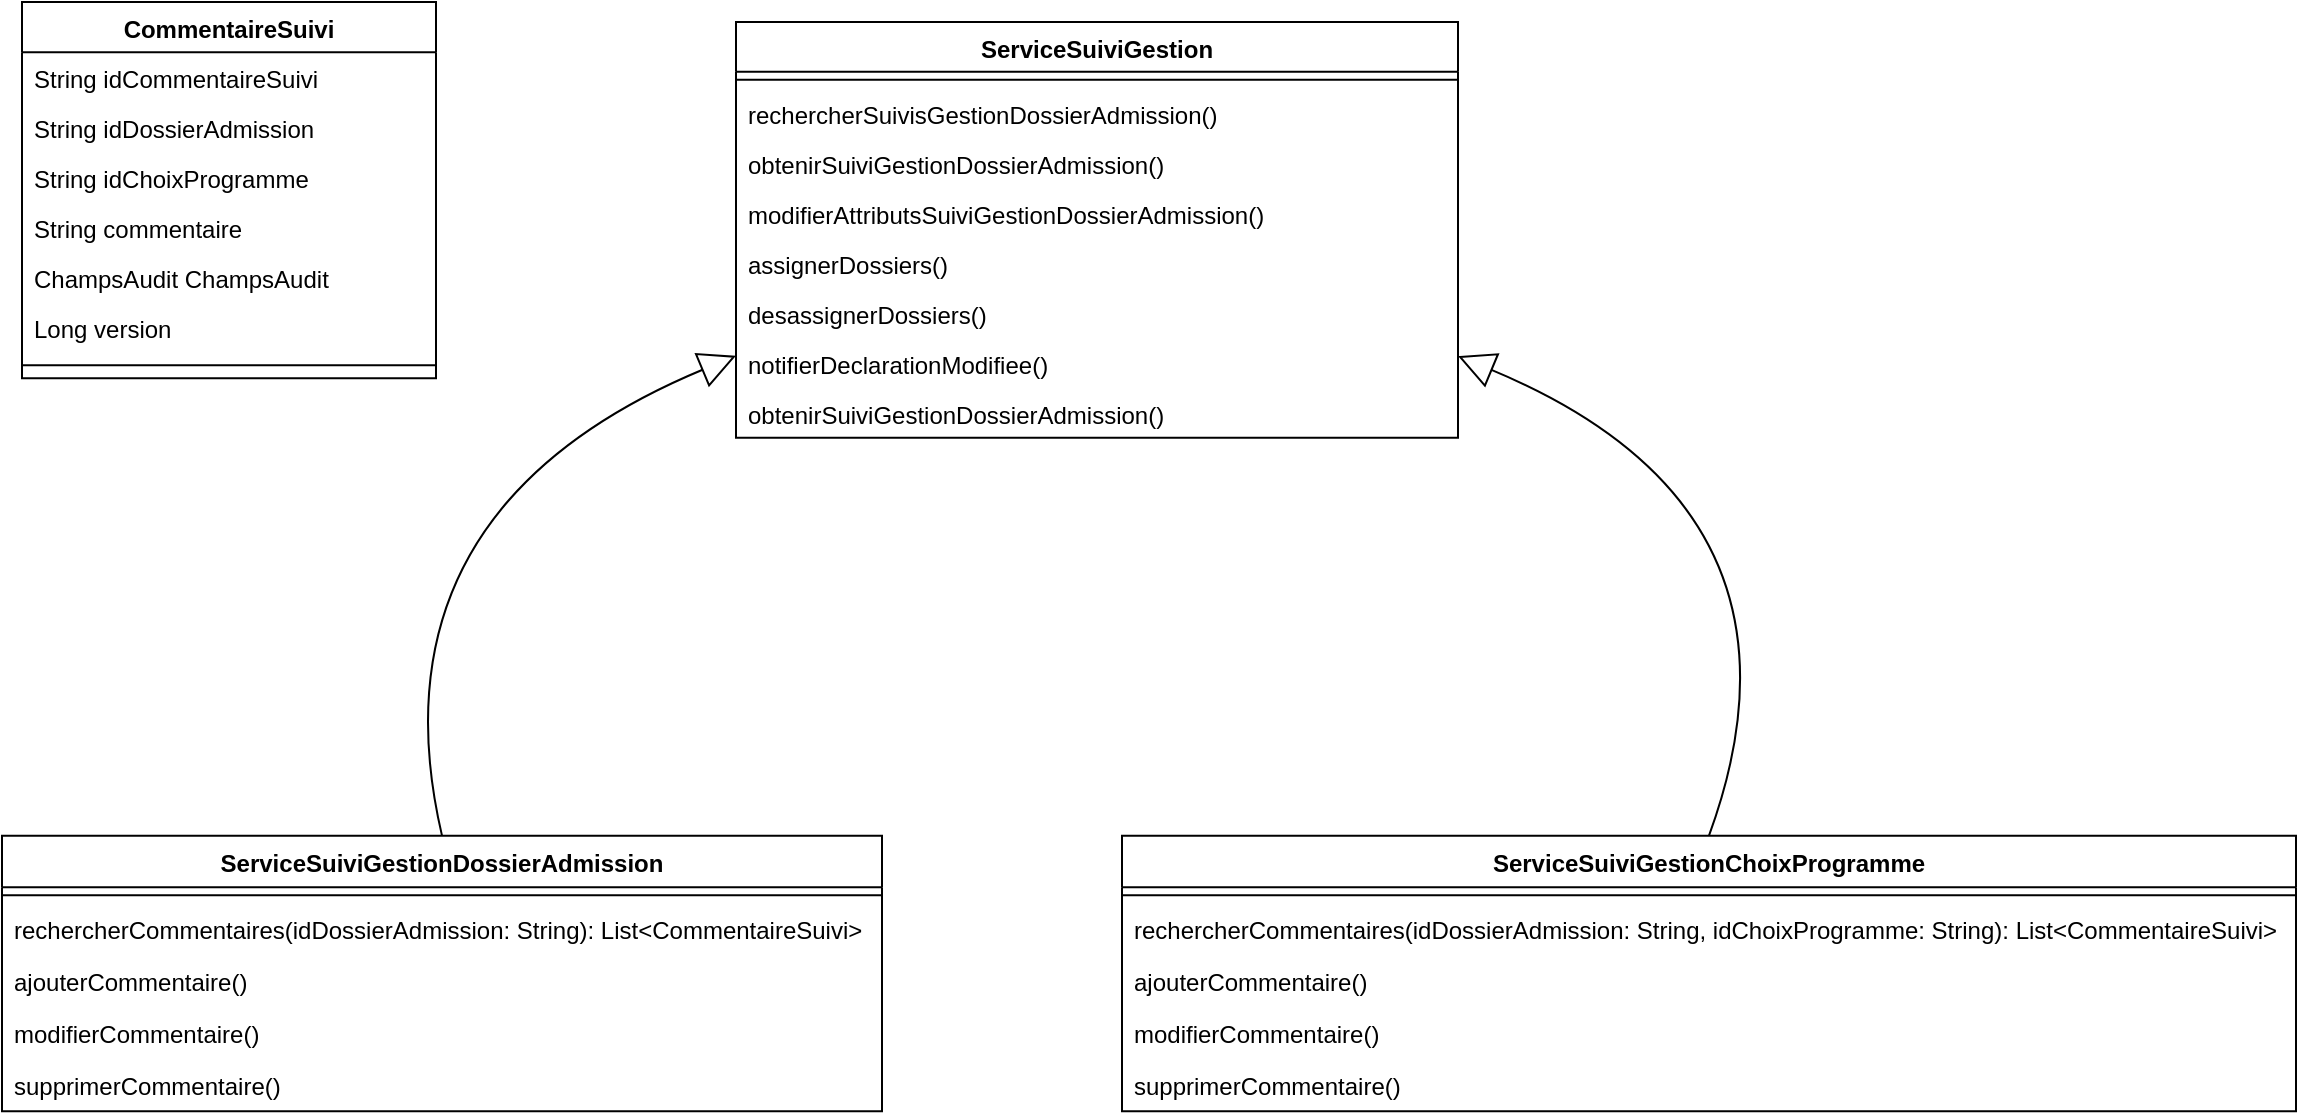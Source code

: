 <mxfile version="21.6.9" type="github">
  <diagram name="Page-1" id="Ui-ag3yHqg-V2UP70UMP">
    <mxGraphModel dx="1674" dy="746" grid="1" gridSize="10" guides="1" tooltips="1" connect="1" arrows="1" fold="1" page="1" pageScale="1" pageWidth="827" pageHeight="1169" math="0" shadow="0">
      <root>
        <mxCell id="0" />
        <mxCell id="1" parent="0" />
        <mxCell id="dGCR4bRPwgW8uCXWzRy0-1" value="CommentaireSuivi" style="swimlane;fontStyle=1;align=center;verticalAlign=top;childLayout=stackLayout;horizontal=1;startSize=25.067;horizontalStack=0;resizeParent=1;resizeParentMax=0;resizeLast=0;collapsible=0;marginBottom=0;" vertex="1" parent="1">
          <mxGeometry x="80" y="30" width="207" height="188.067" as="geometry" />
        </mxCell>
        <mxCell id="dGCR4bRPwgW8uCXWzRy0-2" value="String idCommentaireSuivi" style="text;strokeColor=none;fillColor=none;align=left;verticalAlign=top;spacingLeft=4;spacingRight=4;overflow=hidden;rotatable=0;points=[[0,0.5],[1,0.5]];portConstraint=eastwest;" vertex="1" parent="dGCR4bRPwgW8uCXWzRy0-1">
          <mxGeometry y="25.067" width="207" height="25" as="geometry" />
        </mxCell>
        <mxCell id="dGCR4bRPwgW8uCXWzRy0-3" value="String idDossierAdmission" style="text;strokeColor=none;fillColor=none;align=left;verticalAlign=top;spacingLeft=4;spacingRight=4;overflow=hidden;rotatable=0;points=[[0,0.5],[1,0.5]];portConstraint=eastwest;" vertex="1" parent="dGCR4bRPwgW8uCXWzRy0-1">
          <mxGeometry y="50.067" width="207" height="25" as="geometry" />
        </mxCell>
        <mxCell id="dGCR4bRPwgW8uCXWzRy0-4" value="String idChoixProgramme" style="text;strokeColor=none;fillColor=none;align=left;verticalAlign=top;spacingLeft=4;spacingRight=4;overflow=hidden;rotatable=0;points=[[0,0.5],[1,0.5]];portConstraint=eastwest;" vertex="1" parent="dGCR4bRPwgW8uCXWzRy0-1">
          <mxGeometry y="75.067" width="207" height="25" as="geometry" />
        </mxCell>
        <mxCell id="dGCR4bRPwgW8uCXWzRy0-5" value="String commentaire" style="text;strokeColor=none;fillColor=none;align=left;verticalAlign=top;spacingLeft=4;spacingRight=4;overflow=hidden;rotatable=0;points=[[0,0.5],[1,0.5]];portConstraint=eastwest;" vertex="1" parent="dGCR4bRPwgW8uCXWzRy0-1">
          <mxGeometry y="100.067" width="207" height="25" as="geometry" />
        </mxCell>
        <mxCell id="dGCR4bRPwgW8uCXWzRy0-6" value="ChampsAudit ChampsAudit" style="text;strokeColor=none;fillColor=none;align=left;verticalAlign=top;spacingLeft=4;spacingRight=4;overflow=hidden;rotatable=0;points=[[0,0.5],[1,0.5]];portConstraint=eastwest;" vertex="1" parent="dGCR4bRPwgW8uCXWzRy0-1">
          <mxGeometry y="125.067" width="207" height="25" as="geometry" />
        </mxCell>
        <mxCell id="dGCR4bRPwgW8uCXWzRy0-7" value="Long version" style="text;strokeColor=none;fillColor=none;align=left;verticalAlign=top;spacingLeft=4;spacingRight=4;overflow=hidden;rotatable=0;points=[[0,0.5],[1,0.5]];portConstraint=eastwest;" vertex="1" parent="dGCR4bRPwgW8uCXWzRy0-1">
          <mxGeometry y="150.067" width="207" height="25" as="geometry" />
        </mxCell>
        <mxCell id="dGCR4bRPwgW8uCXWzRy0-8" style="line;strokeWidth=1;fillColor=none;align=left;verticalAlign=middle;spacingTop=-1;spacingLeft=3;spacingRight=3;rotatable=0;labelPosition=right;points=[];portConstraint=eastwest;strokeColor=inherit;" vertex="1" parent="dGCR4bRPwgW8uCXWzRy0-1">
          <mxGeometry y="175.067" width="207" height="13" as="geometry" />
        </mxCell>
        <mxCell id="dGCR4bRPwgW8uCXWzRy0-9" value="ServiceSuiviGestion" style="swimlane;fontStyle=1;align=center;verticalAlign=top;childLayout=stackLayout;horizontal=1;startSize=24.824;horizontalStack=0;resizeParent=1;resizeParentMax=0;resizeLast=0;collapsible=0;marginBottom=0;" vertex="1" parent="1">
          <mxGeometry x="437" y="40" width="361" height="207.824" as="geometry" />
        </mxCell>
        <mxCell id="dGCR4bRPwgW8uCXWzRy0-10" style="line;strokeWidth=1;fillColor=none;align=left;verticalAlign=middle;spacingTop=-1;spacingLeft=3;spacingRight=3;rotatable=0;labelPosition=right;points=[];portConstraint=eastwest;strokeColor=inherit;" vertex="1" parent="dGCR4bRPwgW8uCXWzRy0-9">
          <mxGeometry y="24.824" width="361" height="8" as="geometry" />
        </mxCell>
        <mxCell id="dGCR4bRPwgW8uCXWzRy0-11" value="rechercherSuivisGestionDossierAdmission()" style="text;strokeColor=none;fillColor=none;align=left;verticalAlign=top;spacingLeft=4;spacingRight=4;overflow=hidden;rotatable=0;points=[[0,0.5],[1,0.5]];portConstraint=eastwest;" vertex="1" parent="dGCR4bRPwgW8uCXWzRy0-9">
          <mxGeometry y="32.824" width="361" height="25" as="geometry" />
        </mxCell>
        <mxCell id="dGCR4bRPwgW8uCXWzRy0-12" value="obtenirSuiviGestionDossierAdmission()" style="text;strokeColor=none;fillColor=none;align=left;verticalAlign=top;spacingLeft=4;spacingRight=4;overflow=hidden;rotatable=0;points=[[0,0.5],[1,0.5]];portConstraint=eastwest;" vertex="1" parent="dGCR4bRPwgW8uCXWzRy0-9">
          <mxGeometry y="57.824" width="361" height="25" as="geometry" />
        </mxCell>
        <mxCell id="dGCR4bRPwgW8uCXWzRy0-13" value="modifierAttributsSuiviGestionDossierAdmission()" style="text;strokeColor=none;fillColor=none;align=left;verticalAlign=top;spacingLeft=4;spacingRight=4;overflow=hidden;rotatable=0;points=[[0,0.5],[1,0.5]];portConstraint=eastwest;" vertex="1" parent="dGCR4bRPwgW8uCXWzRy0-9">
          <mxGeometry y="82.824" width="361" height="25" as="geometry" />
        </mxCell>
        <mxCell id="dGCR4bRPwgW8uCXWzRy0-14" value="assignerDossiers()" style="text;strokeColor=none;fillColor=none;align=left;verticalAlign=top;spacingLeft=4;spacingRight=4;overflow=hidden;rotatable=0;points=[[0,0.5],[1,0.5]];portConstraint=eastwest;" vertex="1" parent="dGCR4bRPwgW8uCXWzRy0-9">
          <mxGeometry y="107.824" width="361" height="25" as="geometry" />
        </mxCell>
        <mxCell id="dGCR4bRPwgW8uCXWzRy0-15" value="desassignerDossiers()" style="text;strokeColor=none;fillColor=none;align=left;verticalAlign=top;spacingLeft=4;spacingRight=4;overflow=hidden;rotatable=0;points=[[0,0.5],[1,0.5]];portConstraint=eastwest;" vertex="1" parent="dGCR4bRPwgW8uCXWzRy0-9">
          <mxGeometry y="132.824" width="361" height="25" as="geometry" />
        </mxCell>
        <mxCell id="dGCR4bRPwgW8uCXWzRy0-16" value="notifierDeclarationModifiee()" style="text;strokeColor=none;fillColor=none;align=left;verticalAlign=top;spacingLeft=4;spacingRight=4;overflow=hidden;rotatable=0;points=[[0,0.5],[1,0.5]];portConstraint=eastwest;" vertex="1" parent="dGCR4bRPwgW8uCXWzRy0-9">
          <mxGeometry y="157.824" width="361" height="25" as="geometry" />
        </mxCell>
        <mxCell id="dGCR4bRPwgW8uCXWzRy0-17" value="obtenirSuiviGestionDossierAdmission()" style="text;strokeColor=none;fillColor=none;align=left;verticalAlign=top;spacingLeft=4;spacingRight=4;overflow=hidden;rotatable=0;points=[[0,0.5],[1,0.5]];portConstraint=eastwest;" vertex="1" parent="dGCR4bRPwgW8uCXWzRy0-9">
          <mxGeometry y="182.824" width="361" height="25" as="geometry" />
        </mxCell>
        <mxCell id="dGCR4bRPwgW8uCXWzRy0-18" value="ServiceSuiviGestionDossierAdmission" style="swimlane;fontStyle=1;align=center;verticalAlign=top;childLayout=stackLayout;horizontal=1;startSize=25.818;horizontalStack=0;resizeParent=1;resizeParentMax=0;resizeLast=0;collapsible=0;marginBottom=0;" vertex="1" parent="1">
          <mxGeometry x="70" y="446.82" width="440" height="137.818" as="geometry" />
        </mxCell>
        <mxCell id="dGCR4bRPwgW8uCXWzRy0-19" style="line;strokeWidth=1;fillColor=none;align=left;verticalAlign=middle;spacingTop=-1;spacingLeft=3;spacingRight=3;rotatable=0;labelPosition=right;points=[];portConstraint=eastwest;strokeColor=inherit;" vertex="1" parent="dGCR4bRPwgW8uCXWzRy0-18">
          <mxGeometry y="25.818" width="440" height="8" as="geometry" />
        </mxCell>
        <mxCell id="dGCR4bRPwgW8uCXWzRy0-20" value="rechercherCommentaires(idDossierAdmission: String): List&lt;CommentaireSuivi&gt;" style="text;strokeColor=none;fillColor=none;align=left;verticalAlign=top;spacingLeft=4;spacingRight=4;overflow=hidden;rotatable=0;points=[[0,0.5],[1,0.5]];portConstraint=eastwest;" vertex="1" parent="dGCR4bRPwgW8uCXWzRy0-18">
          <mxGeometry y="33.818" width="440" height="26" as="geometry" />
        </mxCell>
        <mxCell id="dGCR4bRPwgW8uCXWzRy0-21" value="ajouterCommentaire()" style="text;strokeColor=none;fillColor=none;align=left;verticalAlign=top;spacingLeft=4;spacingRight=4;overflow=hidden;rotatable=0;points=[[0,0.5],[1,0.5]];portConstraint=eastwest;" vertex="1" parent="dGCR4bRPwgW8uCXWzRy0-18">
          <mxGeometry y="59.818" width="440" height="26" as="geometry" />
        </mxCell>
        <mxCell id="dGCR4bRPwgW8uCXWzRy0-22" value="modifierCommentaire()" style="text;strokeColor=none;fillColor=none;align=left;verticalAlign=top;spacingLeft=4;spacingRight=4;overflow=hidden;rotatable=0;points=[[0,0.5],[1,0.5]];portConstraint=eastwest;" vertex="1" parent="dGCR4bRPwgW8uCXWzRy0-18">
          <mxGeometry y="85.818" width="440" height="26" as="geometry" />
        </mxCell>
        <mxCell id="dGCR4bRPwgW8uCXWzRy0-23" value="supprimerCommentaire()" style="text;strokeColor=none;fillColor=none;align=left;verticalAlign=top;spacingLeft=4;spacingRight=4;overflow=hidden;rotatable=0;points=[[0,0.5],[1,0.5]];portConstraint=eastwest;" vertex="1" parent="dGCR4bRPwgW8uCXWzRy0-18">
          <mxGeometry y="111.818" width="440" height="26" as="geometry" />
        </mxCell>
        <mxCell id="dGCR4bRPwgW8uCXWzRy0-24" value="ServiceSuiviGestionChoixProgramme" style="swimlane;fontStyle=1;align=center;verticalAlign=top;childLayout=stackLayout;horizontal=1;startSize=25.818;horizontalStack=0;resizeParent=1;resizeParentMax=0;resizeLast=0;collapsible=0;marginBottom=0;" vertex="1" parent="1">
          <mxGeometry x="630" y="446.82" width="587" height="137.818" as="geometry" />
        </mxCell>
        <mxCell id="dGCR4bRPwgW8uCXWzRy0-25" style="line;strokeWidth=1;fillColor=none;align=left;verticalAlign=middle;spacingTop=-1;spacingLeft=3;spacingRight=3;rotatable=0;labelPosition=right;points=[];portConstraint=eastwest;strokeColor=inherit;" vertex="1" parent="dGCR4bRPwgW8uCXWzRy0-24">
          <mxGeometry y="25.818" width="587" height="8" as="geometry" />
        </mxCell>
        <mxCell id="dGCR4bRPwgW8uCXWzRy0-26" value="rechercherCommentaires(idDossierAdmission: String, idChoixProgramme: String): List&lt;CommentaireSuivi&gt;" style="text;strokeColor=none;fillColor=none;align=left;verticalAlign=top;spacingLeft=4;spacingRight=4;overflow=hidden;rotatable=0;points=[[0,0.5],[1,0.5]];portConstraint=eastwest;" vertex="1" parent="dGCR4bRPwgW8uCXWzRy0-24">
          <mxGeometry y="33.818" width="587" height="26" as="geometry" />
        </mxCell>
        <mxCell id="dGCR4bRPwgW8uCXWzRy0-27" value="ajouterCommentaire()" style="text;strokeColor=none;fillColor=none;align=left;verticalAlign=top;spacingLeft=4;spacingRight=4;overflow=hidden;rotatable=0;points=[[0,0.5],[1,0.5]];portConstraint=eastwest;" vertex="1" parent="dGCR4bRPwgW8uCXWzRy0-24">
          <mxGeometry y="59.818" width="587" height="26" as="geometry" />
        </mxCell>
        <mxCell id="dGCR4bRPwgW8uCXWzRy0-28" value="modifierCommentaire()" style="text;strokeColor=none;fillColor=none;align=left;verticalAlign=top;spacingLeft=4;spacingRight=4;overflow=hidden;rotatable=0;points=[[0,0.5],[1,0.5]];portConstraint=eastwest;" vertex="1" parent="dGCR4bRPwgW8uCXWzRy0-24">
          <mxGeometry y="85.818" width="587" height="26" as="geometry" />
        </mxCell>
        <mxCell id="dGCR4bRPwgW8uCXWzRy0-29" value="supprimerCommentaire()" style="text;strokeColor=none;fillColor=none;align=left;verticalAlign=top;spacingLeft=4;spacingRight=4;overflow=hidden;rotatable=0;points=[[0,0.5],[1,0.5]];portConstraint=eastwest;" vertex="1" parent="dGCR4bRPwgW8uCXWzRy0-24">
          <mxGeometry y="111.818" width="587" height="26" as="geometry" />
        </mxCell>
        <mxCell id="dGCR4bRPwgW8uCXWzRy0-32" style="edgeStyle=orthogonalEdgeStyle;rounded=0;orthogonalLoop=1;jettySize=auto;html=1;exitX=1;exitY=0.5;exitDx=0;exitDy=0;" edge="1" parent="dGCR4bRPwgW8uCXWzRy0-24" source="dGCR4bRPwgW8uCXWzRy0-27" target="dGCR4bRPwgW8uCXWzRy0-27">
          <mxGeometry relative="1" as="geometry" />
        </mxCell>
        <mxCell id="dGCR4bRPwgW8uCXWzRy0-30" value="" style="curved=1;startArrow=block;startSize=16;startFill=0;endArrow=none;exitX=0.0;exitY=0.803;entryX=0.5;entryY=0;rounded=0;" edge="1" parent="1" source="dGCR4bRPwgW8uCXWzRy0-9" target="dGCR4bRPwgW8uCXWzRy0-18">
          <mxGeometry relative="1" as="geometry">
            <Array as="points">
              <mxPoint x="252" y="284" />
            </Array>
          </mxGeometry>
        </mxCell>
        <mxCell id="dGCR4bRPwgW8uCXWzRy0-31" value="" style="curved=1;startArrow=block;startSize=16;startFill=0;endArrow=none;exitX=0.999;exitY=0.803;entryX=0.5;entryY=0;rounded=0;" edge="1" parent="1" source="dGCR4bRPwgW8uCXWzRy0-9" target="dGCR4bRPwgW8uCXWzRy0-24">
          <mxGeometry relative="1" as="geometry">
            <Array as="points">
              <mxPoint x="983" y="284" />
            </Array>
          </mxGeometry>
        </mxCell>
      </root>
    </mxGraphModel>
  </diagram>
</mxfile>
